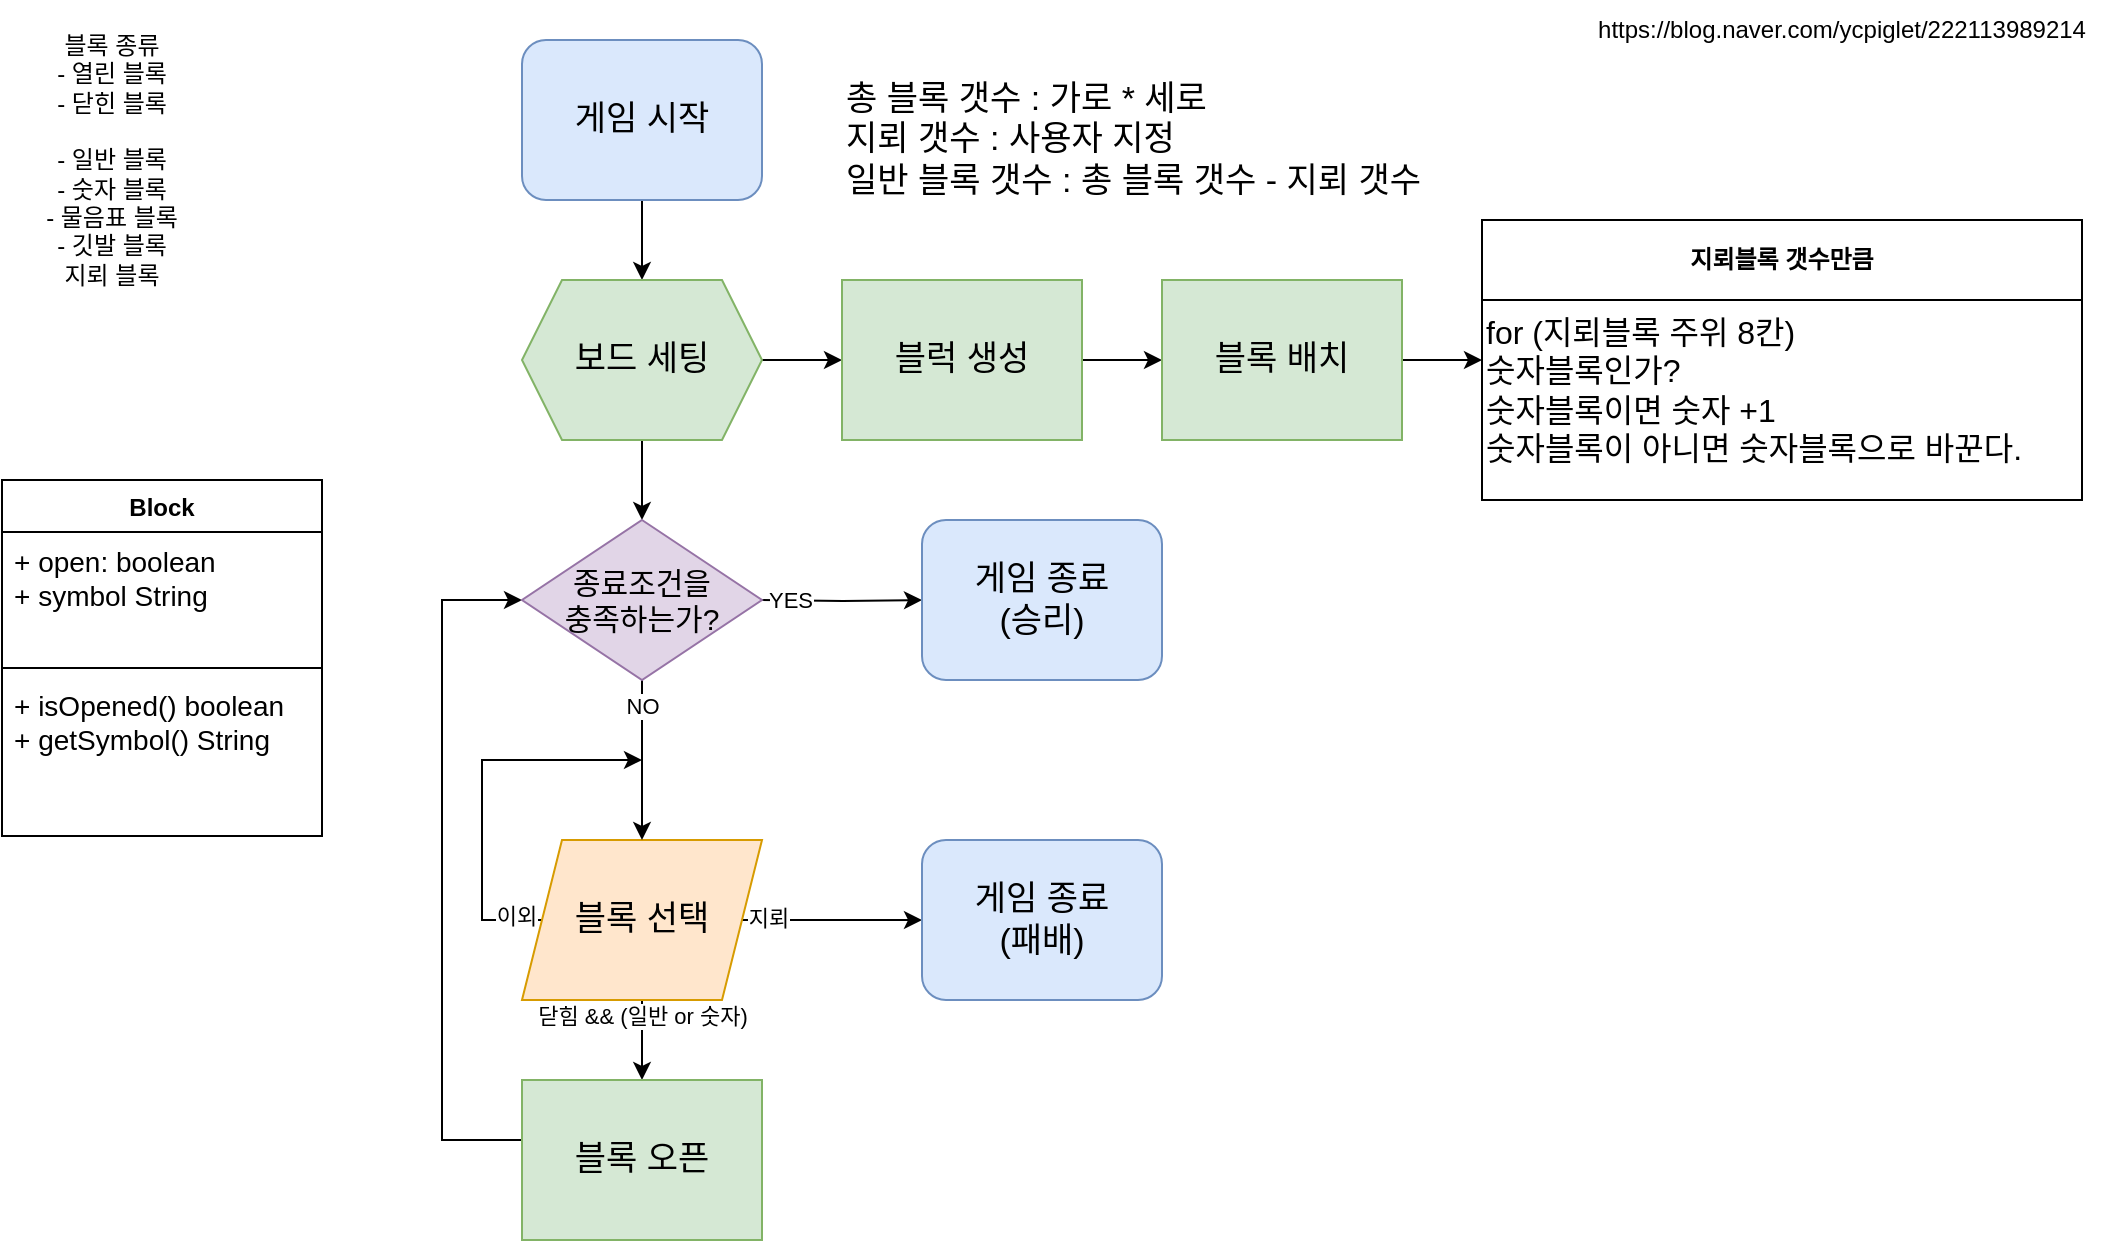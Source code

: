 <mxfile version="24.7.6">
  <diagram id="C5RBs43oDa-KdzZeNtuy" name="Page-1">
    <mxGraphModel dx="695" dy="755" grid="1" gridSize="10" guides="1" tooltips="1" connect="1" arrows="1" fold="1" page="1" pageScale="1" pageWidth="827" pageHeight="1169" math="0" shadow="0">
      <root>
        <mxCell id="WIyWlLk6GJQsqaUBKTNV-0" />
        <mxCell id="WIyWlLk6GJQsqaUBKTNV-1" parent="WIyWlLk6GJQsqaUBKTNV-0" />
        <mxCell id="WfOOoD9RHd-EX-u53SII-0" value="블록 종류&lt;div&gt;- 열린 블록&lt;/div&gt;&lt;div&gt;- 닫힌 블록&lt;/div&gt;&lt;div&gt;&lt;br&gt;&lt;/div&gt;&lt;div&gt;- 일반 블록&lt;/div&gt;&lt;div&gt;- 숫자 블록&lt;/div&gt;&lt;div&gt;- 물음표 블록&lt;/div&gt;&lt;div&gt;- 깃발 블록&lt;/div&gt;&lt;div&gt;지뢰 블록&lt;/div&gt;" style="text;html=1;align=center;verticalAlign=middle;whiteSpace=wrap;rounded=0;" vertex="1" parent="WIyWlLk6GJQsqaUBKTNV-1">
          <mxGeometry x="20" y="30" width="110" height="140" as="geometry" />
        </mxCell>
        <mxCell id="WfOOoD9RHd-EX-u53SII-37" style="edgeStyle=orthogonalEdgeStyle;rounded=0;orthogonalLoop=1;jettySize=auto;html=1;exitX=0.5;exitY=1;exitDx=0;exitDy=0;entryX=0.5;entryY=0;entryDx=0;entryDy=0;" edge="1" parent="WIyWlLk6GJQsqaUBKTNV-1" source="WfOOoD9RHd-EX-u53SII-16" target="WfOOoD9RHd-EX-u53SII-17">
          <mxGeometry relative="1" as="geometry" />
        </mxCell>
        <mxCell id="WfOOoD9RHd-EX-u53SII-16" value="게임 시작" style="rounded=1;whiteSpace=wrap;html=1;fillColor=#dae8fc;strokeColor=#6c8ebf;fontSize=17;" vertex="1" parent="WIyWlLk6GJQsqaUBKTNV-1">
          <mxGeometry x="280" y="40" width="120" height="80" as="geometry" />
        </mxCell>
        <mxCell id="WfOOoD9RHd-EX-u53SII-60" style="edgeStyle=orthogonalEdgeStyle;rounded=0;orthogonalLoop=1;jettySize=auto;html=1;exitX=1;exitY=0.5;exitDx=0;exitDy=0;" edge="1" parent="WIyWlLk6GJQsqaUBKTNV-1" source="WfOOoD9RHd-EX-u53SII-17" target="WfOOoD9RHd-EX-u53SII-18">
          <mxGeometry relative="1" as="geometry" />
        </mxCell>
        <mxCell id="WfOOoD9RHd-EX-u53SII-71" style="edgeStyle=orthogonalEdgeStyle;rounded=0;orthogonalLoop=1;jettySize=auto;html=1;exitX=0.5;exitY=1;exitDx=0;exitDy=0;entryX=0.5;entryY=0;entryDx=0;entryDy=0;" edge="1" parent="WIyWlLk6GJQsqaUBKTNV-1" source="WfOOoD9RHd-EX-u53SII-17" target="WfOOoD9RHd-EX-u53SII-70">
          <mxGeometry relative="1" as="geometry" />
        </mxCell>
        <mxCell id="WfOOoD9RHd-EX-u53SII-17" value="보드 세팅" style="shape=hexagon;perimeter=hexagonPerimeter2;whiteSpace=wrap;html=1;fixedSize=1;fontSize=17;fillColor=#d5e8d4;strokeColor=#82b366;" vertex="1" parent="WIyWlLk6GJQsqaUBKTNV-1">
          <mxGeometry x="280" y="160" width="120" height="80" as="geometry" />
        </mxCell>
        <mxCell id="WfOOoD9RHd-EX-u53SII-67" style="edgeStyle=orthogonalEdgeStyle;rounded=0;orthogonalLoop=1;jettySize=auto;html=1;exitX=1;exitY=0.5;exitDx=0;exitDy=0;entryX=0;entryY=0.5;entryDx=0;entryDy=0;" edge="1" parent="WIyWlLk6GJQsqaUBKTNV-1" source="WfOOoD9RHd-EX-u53SII-18" target="WfOOoD9RHd-EX-u53SII-19">
          <mxGeometry relative="1" as="geometry" />
        </mxCell>
        <mxCell id="WfOOoD9RHd-EX-u53SII-18" value="블럭 생성" style="rounded=0;whiteSpace=wrap;html=1;fillColor=#d5e8d4;strokeColor=#82b366;fontSize=17;align=center;" vertex="1" parent="WIyWlLk6GJQsqaUBKTNV-1">
          <mxGeometry x="440" y="160" width="120" height="80" as="geometry" />
        </mxCell>
        <mxCell id="WfOOoD9RHd-EX-u53SII-69" style="edgeStyle=orthogonalEdgeStyle;rounded=0;orthogonalLoop=1;jettySize=auto;html=1;exitX=1;exitY=0.5;exitDx=0;exitDy=0;entryX=0;entryY=0.5;entryDx=0;entryDy=0;" edge="1" parent="WIyWlLk6GJQsqaUBKTNV-1" source="WfOOoD9RHd-EX-u53SII-19" target="WfOOoD9RHd-EX-u53SII-63">
          <mxGeometry relative="1" as="geometry" />
        </mxCell>
        <mxCell id="WfOOoD9RHd-EX-u53SII-19" value="블록 배치" style="rounded=0;whiteSpace=wrap;html=1;fillColor=#d5e8d4;strokeColor=#82b366;fontSize=17;" vertex="1" parent="WIyWlLk6GJQsqaUBKTNV-1">
          <mxGeometry x="600" y="160" width="120" height="80" as="geometry" />
        </mxCell>
        <mxCell id="WfOOoD9RHd-EX-u53SII-36" style="edgeStyle=orthogonalEdgeStyle;rounded=0;orthogonalLoop=1;jettySize=auto;html=1;exitX=0.5;exitY=1;exitDx=0;exitDy=0;entryX=0.5;entryY=0;entryDx=0;entryDy=0;" edge="1" parent="WIyWlLk6GJQsqaUBKTNV-1" source="WfOOoD9RHd-EX-u53SII-21">
          <mxGeometry relative="1" as="geometry">
            <mxPoint x="340" y="560" as="targetPoint" />
          </mxGeometry>
        </mxCell>
        <mxCell id="WfOOoD9RHd-EX-u53SII-79" value="닫힘 &amp;amp;&amp;amp; (일반 or 숫자)" style="edgeLabel;html=1;align=center;verticalAlign=middle;resizable=0;points=[];" vertex="1" connectable="0" parent="WfOOoD9RHd-EX-u53SII-36">
          <mxGeometry x="-0.605" relative="1" as="geometry">
            <mxPoint as="offset" />
          </mxGeometry>
        </mxCell>
        <mxCell id="WfOOoD9RHd-EX-u53SII-46" style="edgeStyle=orthogonalEdgeStyle;rounded=0;orthogonalLoop=1;jettySize=auto;html=1;exitX=0;exitY=0.5;exitDx=0;exitDy=0;" edge="1" parent="WIyWlLk6GJQsqaUBKTNV-1" source="WfOOoD9RHd-EX-u53SII-21">
          <mxGeometry relative="1" as="geometry">
            <mxPoint x="340" y="400" as="targetPoint" />
            <Array as="points">
              <mxPoint x="260" y="480" />
              <mxPoint x="260" y="400" />
            </Array>
          </mxGeometry>
        </mxCell>
        <mxCell id="WfOOoD9RHd-EX-u53SII-78" value="이외" style="edgeLabel;html=1;align=center;verticalAlign=middle;resizable=0;points=[];" vertex="1" connectable="0" parent="WfOOoD9RHd-EX-u53SII-46">
          <mxGeometry x="-0.863" y="-2" relative="1" as="geometry">
            <mxPoint as="offset" />
          </mxGeometry>
        </mxCell>
        <mxCell id="WfOOoD9RHd-EX-u53SII-56" style="edgeStyle=orthogonalEdgeStyle;rounded=0;orthogonalLoop=1;jettySize=auto;html=1;exitX=1;exitY=0.5;exitDx=0;exitDy=0;entryX=0;entryY=0.5;entryDx=0;entryDy=0;" edge="1" parent="WIyWlLk6GJQsqaUBKTNV-1" source="WfOOoD9RHd-EX-u53SII-21" target="WfOOoD9RHd-EX-u53SII-55">
          <mxGeometry relative="1" as="geometry">
            <mxPoint x="420" y="480" as="targetPoint" />
          </mxGeometry>
        </mxCell>
        <mxCell id="WfOOoD9RHd-EX-u53SII-77" value="지뢰" style="edgeLabel;html=1;align=center;verticalAlign=middle;resizable=0;points=[];" vertex="1" connectable="0" parent="WfOOoD9RHd-EX-u53SII-56">
          <mxGeometry x="-0.711" y="1" relative="1" as="geometry">
            <mxPoint as="offset" />
          </mxGeometry>
        </mxCell>
        <mxCell id="WfOOoD9RHd-EX-u53SII-21" value="블록 선택" style="shape=parallelogram;perimeter=parallelogramPerimeter;whiteSpace=wrap;html=1;fixedSize=1;fillColor=#ffe6cc;strokeColor=#d79b00;fontSize=17;" vertex="1" parent="WIyWlLk6GJQsqaUBKTNV-1">
          <mxGeometry x="280" y="440" width="120" height="80" as="geometry" />
        </mxCell>
        <mxCell id="WfOOoD9RHd-EX-u53SII-47" value="Block" style="swimlane;fontStyle=1;align=center;verticalAlign=top;childLayout=stackLayout;horizontal=1;startSize=26;horizontalStack=0;resizeParent=1;resizeParentMax=0;resizeLast=0;collapsible=1;marginBottom=0;whiteSpace=wrap;html=1;" vertex="1" parent="WIyWlLk6GJQsqaUBKTNV-1">
          <mxGeometry x="20" y="260" width="160" height="178" as="geometry" />
        </mxCell>
        <mxCell id="WfOOoD9RHd-EX-u53SII-48" value="+ open: boolean&lt;div style=&quot;font-size: 14px;&quot;&gt;+ symbol String&lt;/div&gt;" style="text;strokeColor=none;fillColor=none;align=left;verticalAlign=top;spacingLeft=4;spacingRight=4;overflow=hidden;rotatable=0;points=[[0,0.5],[1,0.5]];portConstraint=eastwest;whiteSpace=wrap;html=1;fontSize=14;" vertex="1" parent="WfOOoD9RHd-EX-u53SII-47">
          <mxGeometry y="26" width="160" height="64" as="geometry" />
        </mxCell>
        <mxCell id="WfOOoD9RHd-EX-u53SII-49" value="" style="line;strokeWidth=1;fillColor=none;align=left;verticalAlign=middle;spacingTop=-1;spacingLeft=3;spacingRight=3;rotatable=0;labelPosition=right;points=[];portConstraint=eastwest;strokeColor=inherit;" vertex="1" parent="WfOOoD9RHd-EX-u53SII-47">
          <mxGeometry y="90" width="160" height="8" as="geometry" />
        </mxCell>
        <mxCell id="WfOOoD9RHd-EX-u53SII-50" value="+ isOpened() boolean&lt;div style=&quot;font-size: 14px;&quot;&gt;+ getSymbol() String&lt;/div&gt;" style="text;strokeColor=none;fillColor=none;align=left;verticalAlign=top;spacingLeft=4;spacingRight=4;overflow=hidden;rotatable=0;points=[[0,0.5],[1,0.5]];portConstraint=eastwest;whiteSpace=wrap;html=1;fontSize=14;" vertex="1" parent="WfOOoD9RHd-EX-u53SII-47">
          <mxGeometry y="98" width="160" height="80" as="geometry" />
        </mxCell>
        <mxCell id="WfOOoD9RHd-EX-u53SII-55" value="게임 종료&lt;div&gt;(패배)&lt;/div&gt;" style="rounded=1;whiteSpace=wrap;html=1;fillColor=#dae8fc;strokeColor=#6c8ebf;fontSize=17;" vertex="1" parent="WIyWlLk6GJQsqaUBKTNV-1">
          <mxGeometry x="480" y="440" width="120" height="80" as="geometry" />
        </mxCell>
        <mxCell id="WfOOoD9RHd-EX-u53SII-59" style="edgeStyle=orthogonalEdgeStyle;rounded=0;orthogonalLoop=1;jettySize=auto;html=1;exitX=0;exitY=0.5;exitDx=0;exitDy=0;" edge="1" parent="WIyWlLk6GJQsqaUBKTNV-1" source="WfOOoD9RHd-EX-u53SII-58">
          <mxGeometry relative="1" as="geometry">
            <mxPoint x="280" y="320" as="targetPoint" />
            <mxPoint x="220" y="520" as="sourcePoint" />
            <Array as="points">
              <mxPoint x="240" y="590" />
              <mxPoint x="240" y="320" />
            </Array>
          </mxGeometry>
        </mxCell>
        <mxCell id="WfOOoD9RHd-EX-u53SII-58" value="블록 오픈" style="rounded=0;whiteSpace=wrap;html=1;fillColor=#d5e8d4;strokeColor=#82b366;fontSize=17;" vertex="1" parent="WIyWlLk6GJQsqaUBKTNV-1">
          <mxGeometry x="280" y="560" width="120" height="80" as="geometry" />
        </mxCell>
        <mxCell id="WfOOoD9RHd-EX-u53SII-61" value="&lt;span style=&quot;font-size: 17px;&quot;&gt;총 블록 갯수 : 가로 * 세로&lt;/span&gt;&lt;div style=&quot;font-size: 17px;&quot;&gt;지뢰 갯수 : 사용자 지정&lt;/div&gt;&lt;div style=&quot;font-size: 17px;&quot;&gt;일반 블록 갯수 : 총 블록 갯수 - 지뢰 갯수&lt;/div&gt;" style="text;html=1;align=left;verticalAlign=middle;whiteSpace=wrap;rounded=0;" vertex="1" parent="WIyWlLk6GJQsqaUBKTNV-1">
          <mxGeometry x="440" y="60" width="370" height="60" as="geometry" />
        </mxCell>
        <mxCell id="WfOOoD9RHd-EX-u53SII-63" value="지뢰블록 갯수만큼" style="swimlane;whiteSpace=wrap;html=1;startSize=40;" vertex="1" parent="WIyWlLk6GJQsqaUBKTNV-1">
          <mxGeometry x="760" y="130" width="300" height="140" as="geometry">
            <mxRectangle x="760" y="185" width="140" height="30" as="alternateBounds" />
          </mxGeometry>
        </mxCell>
        <mxCell id="WfOOoD9RHd-EX-u53SII-65" value="for (지뢰블록 주위 8칸)&lt;div style=&quot;font-size: 16px;&quot;&gt;숫자블록인가?&lt;/div&gt;&lt;div style=&quot;font-size: 16px;&quot;&gt;숫자블록이면 숫자 +1&lt;/div&gt;&lt;div style=&quot;font-size: 16px;&quot;&gt;숫자블록이 아니면 숫자블록으로 바꾼다.&lt;/div&gt;" style="text;html=1;align=left;verticalAlign=middle;resizable=0;points=[];autosize=1;strokeColor=none;fillColor=none;fontSize=16;" vertex="1" parent="WfOOoD9RHd-EX-u53SII-63">
          <mxGeometry y="40" width="310" height="90" as="geometry" />
        </mxCell>
        <mxCell id="WfOOoD9RHd-EX-u53SII-68" value="https://blog.naver.com/ycpiglet/222113989214" style="text;html=1;align=center;verticalAlign=middle;whiteSpace=wrap;rounded=0;" vertex="1" parent="WIyWlLk6GJQsqaUBKTNV-1">
          <mxGeometry x="910" y="20" width="60" height="30" as="geometry" />
        </mxCell>
        <mxCell id="WfOOoD9RHd-EX-u53SII-73" style="edgeStyle=orthogonalEdgeStyle;rounded=0;orthogonalLoop=1;jettySize=auto;html=1;entryX=0;entryY=0.5;entryDx=0;entryDy=0;" edge="1" parent="WIyWlLk6GJQsqaUBKTNV-1" target="WfOOoD9RHd-EX-u53SII-72">
          <mxGeometry relative="1" as="geometry">
            <mxPoint x="400" y="320" as="sourcePoint" />
          </mxGeometry>
        </mxCell>
        <mxCell id="WfOOoD9RHd-EX-u53SII-75" value="YES" style="edgeLabel;html=1;align=center;verticalAlign=middle;resizable=0;points=[];" vertex="1" connectable="0" parent="WfOOoD9RHd-EX-u53SII-73">
          <mxGeometry x="-0.902" y="3" relative="1" as="geometry">
            <mxPoint x="10" y="3" as="offset" />
          </mxGeometry>
        </mxCell>
        <mxCell id="WfOOoD9RHd-EX-u53SII-74" style="edgeStyle=orthogonalEdgeStyle;rounded=0;orthogonalLoop=1;jettySize=auto;html=1;exitX=0.5;exitY=1;exitDx=0;exitDy=0;entryX=0.5;entryY=0;entryDx=0;entryDy=0;" edge="1" parent="WIyWlLk6GJQsqaUBKTNV-1" source="WfOOoD9RHd-EX-u53SII-70" target="WfOOoD9RHd-EX-u53SII-21">
          <mxGeometry relative="1" as="geometry" />
        </mxCell>
        <mxCell id="WfOOoD9RHd-EX-u53SII-76" value="NO" style="edgeLabel;html=1;align=center;verticalAlign=middle;resizable=0;points=[];" vertex="1" connectable="0" parent="WfOOoD9RHd-EX-u53SII-74">
          <mxGeometry x="-0.457" relative="1" as="geometry">
            <mxPoint y="-9" as="offset" />
          </mxGeometry>
        </mxCell>
        <mxCell id="WfOOoD9RHd-EX-u53SII-70" value="종료조건을&lt;div style=&quot;font-size: 15px;&quot;&gt;충족하는가?&lt;/div&gt;" style="rhombus;whiteSpace=wrap;html=1;fillColor=#e1d5e7;strokeColor=#9673a6;fontSize=15;" vertex="1" parent="WIyWlLk6GJQsqaUBKTNV-1">
          <mxGeometry x="280" y="280" width="120" height="80" as="geometry" />
        </mxCell>
        <mxCell id="WfOOoD9RHd-EX-u53SII-72" value="게임 종료&lt;div&gt;(승리)&lt;/div&gt;" style="rounded=1;whiteSpace=wrap;html=1;fillColor=#dae8fc;strokeColor=#6c8ebf;fontSize=17;" vertex="1" parent="WIyWlLk6GJQsqaUBKTNV-1">
          <mxGeometry x="480" y="280" width="120" height="80" as="geometry" />
        </mxCell>
      </root>
    </mxGraphModel>
  </diagram>
</mxfile>
